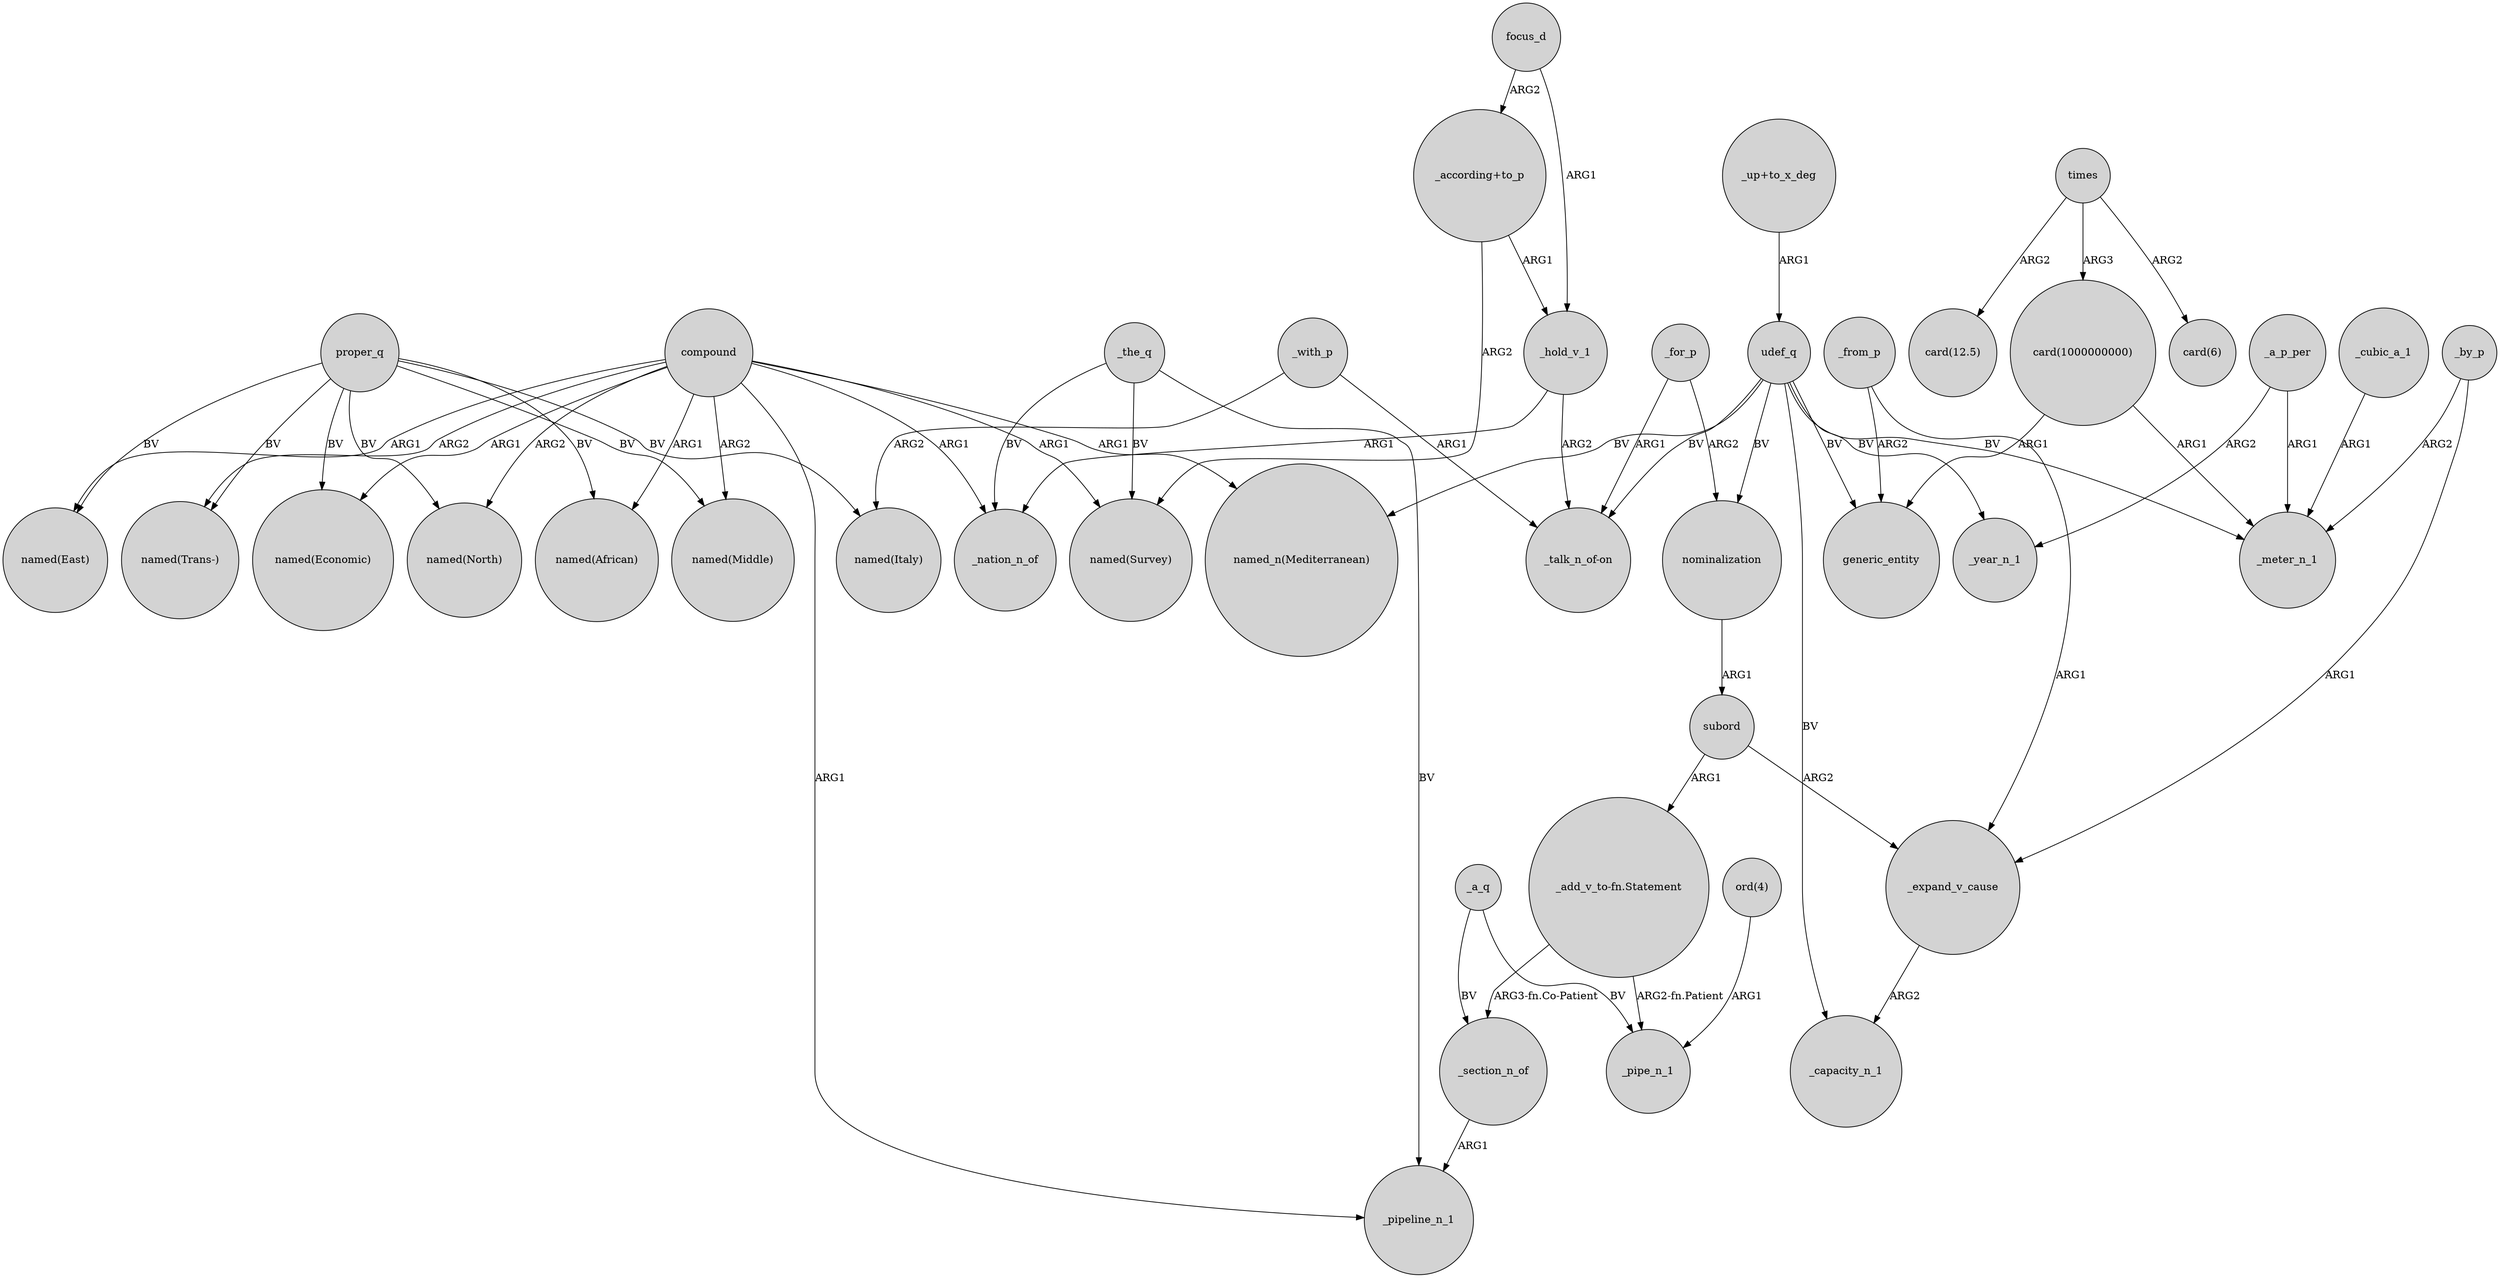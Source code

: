 digraph {
	node [shape=circle style=filled]
	compound -> "named(North)" [label=ARG2]
	focus_d -> _hold_v_1 [label=ARG1]
	compound -> _pipeline_n_1 [label=ARG1]
	proper_q -> "named(Economic)" [label=BV]
	udef_q -> generic_entity [label=BV]
	proper_q -> "named(Middle)" [label=BV]
	proper_q -> "named(North)" [label=BV]
	"_up+to_x_deg" -> udef_q [label=ARG1]
	"card(1000000000)" -> generic_entity [label=ARG1]
	compound -> "named(Survey)" [label=ARG1]
	_a_p_per -> _year_n_1 [label=ARG2]
	_for_p -> "_talk_n_of-on" [label=ARG1]
	udef_q -> _capacity_n_1 [label=BV]
	_the_q -> _pipeline_n_1 [label=BV]
	compound -> "named(African)" [label=ARG1]
	_for_p -> nominalization [label=ARG2]
	"ord(4)" -> _pipe_n_1 [label=ARG1]
	_by_p -> _meter_n_1 [label=ARG2]
	compound -> "named_n(Mediterranean)" [label=ARG1]
	proper_q -> "named(African)" [label=BV]
	_by_p -> _expand_v_cause [label=ARG1]
	times -> "card(6)" [label=ARG2]
	_from_p -> generic_entity [label=ARG2]
	compound -> "named(Middle)" [label=ARG2]
	udef_q -> "named_n(Mediterranean)" [label=BV]
	_expand_v_cause -> _capacity_n_1 [label=ARG2]
	_with_p -> "_talk_n_of-on" [label=ARG1]
	times -> "card(12.5)" [label=ARG2]
	times -> "card(1000000000)" [label=ARG3]
	"_according+to_p" -> "named(Survey)" [label=ARG2]
	_cubic_a_1 -> _meter_n_1 [label=ARG1]
	udef_q -> _meter_n_1 [label=BV]
	_with_p -> "named(Italy)" [label=ARG2]
	_a_q -> _pipe_n_1 [label=BV]
	"_according+to_p" -> _hold_v_1 [label=ARG1]
	_the_q -> _nation_n_of [label=BV]
	udef_q -> "_talk_n_of-on" [label=BV]
	nominalization -> subord [label=ARG1]
	_a_q -> _section_n_of [label=BV]
	_a_p_per -> _meter_n_1 [label=ARG1]
	_from_p -> _expand_v_cause [label=ARG1]
	subord -> _expand_v_cause [label=ARG2]
	compound -> "named(East)" [label=ARG1]
	focus_d -> "_according+to_p" [label=ARG2]
	_hold_v_1 -> "_talk_n_of-on" [label=ARG2]
	udef_q -> nominalization [label=BV]
	"_add_v_to-fn.Statement" -> _pipe_n_1 [label="ARG2-fn.Patient"]
	compound -> "named(Economic)" [label=ARG1]
	compound -> _nation_n_of [label=ARG1]
	udef_q -> _year_n_1 [label=BV]
	proper_q -> "named(Trans-)" [label=BV]
	_hold_v_1 -> _nation_n_of [label=ARG1]
	compound -> "named(Trans-)" [label=ARG2]
	_the_q -> "named(Survey)" [label=BV]
	proper_q -> "named(East)" [label=BV]
	"_add_v_to-fn.Statement" -> _section_n_of [label="ARG3-fn.Co-Patient"]
	_section_n_of -> _pipeline_n_1 [label=ARG1]
	"card(1000000000)" -> _meter_n_1 [label=ARG1]
	subord -> "_add_v_to-fn.Statement" [label=ARG1]
	proper_q -> "named(Italy)" [label=BV]
}
